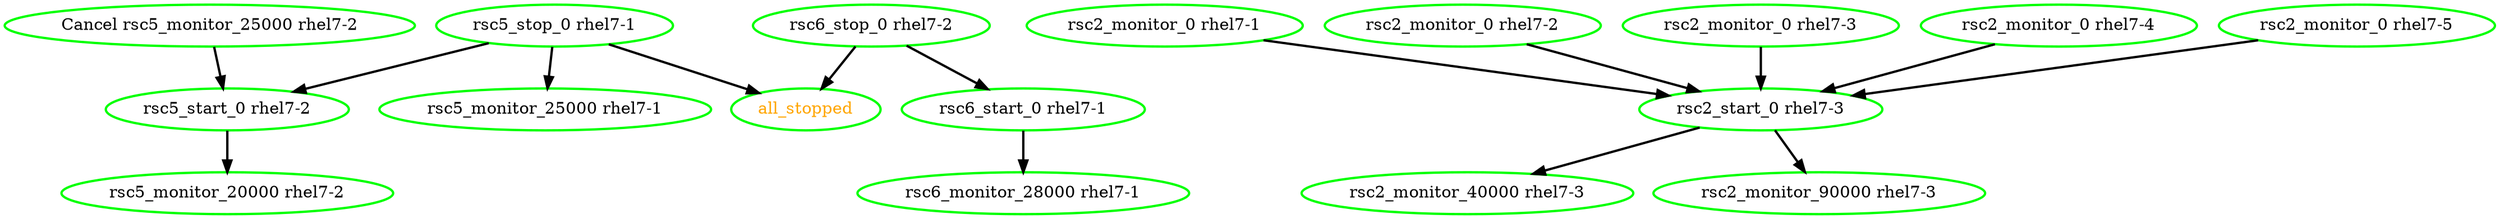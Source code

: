 digraph "g" {
"Cancel rsc5_monitor_25000 rhel7-2" -> "rsc5_start_0 rhel7-2" [ style = bold]
"Cancel rsc5_monitor_25000 rhel7-2" [ style=bold color="green" fontcolor="black"]
"all_stopped" [ style=bold color="green" fontcolor="orange"]
"rsc2_monitor_0 rhel7-1" -> "rsc2_start_0 rhel7-3" [ style = bold]
"rsc2_monitor_0 rhel7-1" [ style=bold color="green" fontcolor="black"]
"rsc2_monitor_0 rhel7-2" -> "rsc2_start_0 rhel7-3" [ style = bold]
"rsc2_monitor_0 rhel7-2" [ style=bold color="green" fontcolor="black"]
"rsc2_monitor_0 rhel7-3" -> "rsc2_start_0 rhel7-3" [ style = bold]
"rsc2_monitor_0 rhel7-3" [ style=bold color="green" fontcolor="black"]
"rsc2_monitor_0 rhel7-4" -> "rsc2_start_0 rhel7-3" [ style = bold]
"rsc2_monitor_0 rhel7-4" [ style=bold color="green" fontcolor="black"]
"rsc2_monitor_0 rhel7-5" -> "rsc2_start_0 rhel7-3" [ style = bold]
"rsc2_monitor_0 rhel7-5" [ style=bold color="green" fontcolor="black"]
"rsc2_monitor_40000 rhel7-3" [ style=bold color="green" fontcolor="black"]
"rsc2_monitor_90000 rhel7-3" [ style=bold color="green" fontcolor="black"]
"rsc2_start_0 rhel7-3" -> "rsc2_monitor_40000 rhel7-3" [ style = bold]
"rsc2_start_0 rhel7-3" -> "rsc2_monitor_90000 rhel7-3" [ style = bold]
"rsc2_start_0 rhel7-3" [ style=bold color="green" fontcolor="black"]
"rsc5_monitor_20000 rhel7-2" [ style=bold color="green" fontcolor="black"]
"rsc5_monitor_25000 rhel7-1" [ style=bold color="green" fontcolor="black"]
"rsc5_start_0 rhel7-2" -> "rsc5_monitor_20000 rhel7-2" [ style = bold]
"rsc5_start_0 rhel7-2" [ style=bold color="green" fontcolor="black"]
"rsc5_stop_0 rhel7-1" -> "all_stopped" [ style = bold]
"rsc5_stop_0 rhel7-1" -> "rsc5_monitor_25000 rhel7-1" [ style = bold]
"rsc5_stop_0 rhel7-1" -> "rsc5_start_0 rhel7-2" [ style = bold]
"rsc5_stop_0 rhel7-1" [ style=bold color="green" fontcolor="black"]
"rsc6_monitor_28000 rhel7-1" [ style=bold color="green" fontcolor="black"]
"rsc6_start_0 rhel7-1" -> "rsc6_monitor_28000 rhel7-1" [ style = bold]
"rsc6_start_0 rhel7-1" [ style=bold color="green" fontcolor="black"]
"rsc6_stop_0 rhel7-2" -> "all_stopped" [ style = bold]
"rsc6_stop_0 rhel7-2" -> "rsc6_start_0 rhel7-1" [ style = bold]
"rsc6_stop_0 rhel7-2" [ style=bold color="green" fontcolor="black"]
}
